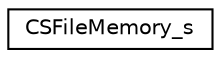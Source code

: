 digraph "Graphical Class Hierarchy"
{
 // LATEX_PDF_SIZE
  edge [fontname="Helvetica",fontsize="10",labelfontname="Helvetica",labelfontsize="10"];
  node [fontname="Helvetica",fontsize="10",shape=record];
  rankdir="LR";
  Node0 [label="CSFileMemory_s",height=0.2,width=0.4,color="black", fillcolor="white", style="filled",URL="$struct_c_s_file_memory__s.html",tooltip=" "];
}
